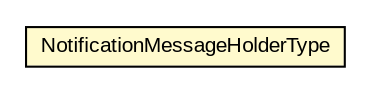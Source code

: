 #!/usr/local/bin/dot
#
# Class diagram 
# Generated by UMLGraph version R5_6-24-gf6e263 (http://www.umlgraph.org/)
#

digraph G {
	edge [fontname="arial",fontsize=10,labelfontname="arial",labelfontsize=10];
	node [fontname="arial",fontsize=10,shape=plaintext];
	nodesep=0.25;
	ranksep=0.5;
	// org.oasis_open.docs.wsn.b_2.NotificationMessageHolderType
	c821527 [label=<<table title="org.oasis_open.docs.wsn.b_2.NotificationMessageHolderType" border="0" cellborder="1" cellspacing="0" cellpadding="2" port="p" bgcolor="lemonChiffon" href="./NotificationMessageHolderType.html">
		<tr><td><table border="0" cellspacing="0" cellpadding="1">
<tr><td align="center" balign="center"> NotificationMessageHolderType </td></tr>
		</table></td></tr>
		</table>>, URL="./NotificationMessageHolderType.html", fontname="arial", fontcolor="black", fontsize=10.0];
}

